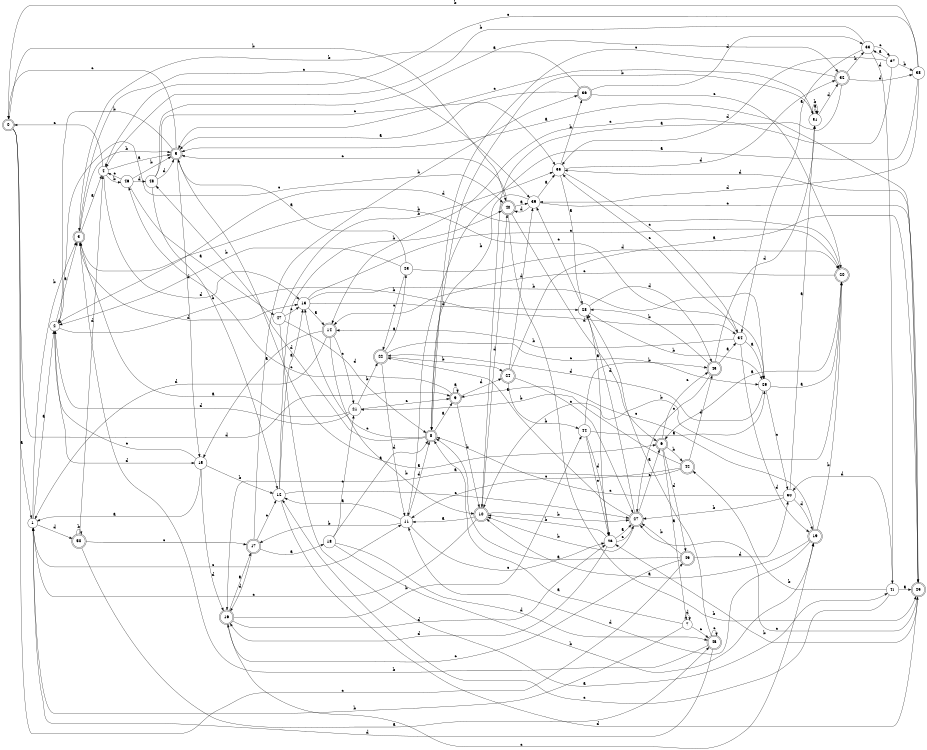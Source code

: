digraph n41_5 {
__start0 [label="" shape="none"];

rankdir=LR;
size="8,5";

s0 [style="rounded,filled", color="black", fillcolor="white" shape="doublecircle", label="0"];
s1 [style="filled", color="black", fillcolor="white" shape="circle", label="1"];
s2 [style="filled", color="black", fillcolor="white" shape="circle", label="2"];
s3 [style="rounded,filled", color="black", fillcolor="white" shape="doublecircle", label="3"];
s4 [style="filled", color="black", fillcolor="white" shape="circle", label="4"];
s5 [style="rounded,filled", color="black", fillcolor="white" shape="doublecircle", label="5"];
s6 [style="rounded,filled", color="black", fillcolor="white" shape="doublecircle", label="6"];
s7 [style="filled", color="black", fillcolor="white" shape="circle", label="7"];
s8 [style="rounded,filled", color="black", fillcolor="white" shape="doublecircle", label="8"];
s9 [style="rounded,filled", color="black", fillcolor="white" shape="doublecircle", label="9"];
s10 [style="rounded,filled", color="black", fillcolor="white" shape="doublecircle", label="10"];
s11 [style="filled", color="black", fillcolor="white" shape="circle", label="11"];
s12 [style="filled", color="black", fillcolor="white" shape="circle", label="12"];
s13 [style="filled", color="black", fillcolor="white" shape="circle", label="13"];
s14 [style="rounded,filled", color="black", fillcolor="white" shape="doublecircle", label="14"];
s15 [style="filled", color="black", fillcolor="white" shape="circle", label="15"];
s16 [style="rounded,filled", color="black", fillcolor="white" shape="doublecircle", label="16"];
s17 [style="rounded,filled", color="black", fillcolor="white" shape="doublecircle", label="17"];
s18 [style="filled", color="black", fillcolor="white" shape="circle", label="18"];
s19 [style="rounded,filled", color="black", fillcolor="white" shape="doublecircle", label="19"];
s20 [style="rounded,filled", color="black", fillcolor="white" shape="doublecircle", label="20"];
s21 [style="filled", color="black", fillcolor="white" shape="circle", label="21"];
s22 [style="rounded,filled", color="black", fillcolor="white" shape="doublecircle", label="22"];
s23 [style="filled", color="black", fillcolor="white" shape="circle", label="23"];
s24 [style="rounded,filled", color="black", fillcolor="white" shape="doublecircle", label="24"];
s25 [style="rounded,filled", color="black", fillcolor="white" shape="doublecircle", label="25"];
s26 [style="filled", color="black", fillcolor="white" shape="circle", label="26"];
s27 [style="rounded,filled", color="black", fillcolor="white" shape="doublecircle", label="27"];
s28 [style="filled", color="black", fillcolor="white" shape="circle", label="28"];
s29 [style="filled", color="black", fillcolor="white" shape="circle", label="29"];
s30 [style="filled", color="black", fillcolor="white" shape="circle", label="30"];
s31 [style="filled", color="black", fillcolor="white" shape="circle", label="31"];
s32 [style="rounded,filled", color="black", fillcolor="white" shape="doublecircle", label="32"];
s33 [style="filled", color="black", fillcolor="white" shape="circle", label="33"];
s34 [style="filled", color="black", fillcolor="white" shape="circle", label="34"];
s35 [style="filled", color="black", fillcolor="white" shape="circle", label="35"];
s36 [style="rounded,filled", color="black", fillcolor="white" shape="doublecircle", label="36"];
s37 [style="filled", color="black", fillcolor="white" shape="circle", label="37"];
s38 [style="filled", color="black", fillcolor="white" shape="circle", label="38"];
s39 [style="filled", color="black", fillcolor="white" shape="circle", label="39"];
s40 [style="rounded,filled", color="black", fillcolor="white" shape="doublecircle", label="40"];
s41 [style="filled", color="black", fillcolor="white" shape="circle", label="41"];
s42 [style="rounded,filled", color="black", fillcolor="white" shape="doublecircle", label="42"];
s43 [style="rounded,filled", color="black", fillcolor="white" shape="doublecircle", label="43"];
s44 [style="filled", color="black", fillcolor="white" shape="circle", label="44"];
s45 [style="rounded,filled", color="black", fillcolor="white" shape="doublecircle", label="45"];
s46 [style="filled", color="black", fillcolor="white" shape="circle", label="46"];
s47 [style="filled", color="black", fillcolor="white" shape="circle", label="47"];
s48 [style="filled", color="black", fillcolor="white" shape="circle", label="48"];
s49 [style="rounded,filled", color="black", fillcolor="white" shape="doublecircle", label="49"];
s50 [style="rounded,filled", color="black", fillcolor="white" shape="doublecircle", label="50"];
s0 -> s1 [label="a"];
s0 -> s40 [label="b"];
s0 -> s49 [label="c"];
s0 -> s9 [label="d"];
s1 -> s2 [label="a"];
s1 -> s3 [label="b"];
s1 -> s11 [label="c"];
s1 -> s50 [label="d"];
s2 -> s3 [label="a"];
s2 -> s34 [label="b"];
s2 -> s40 [label="c"];
s2 -> s15 [label="d"];
s3 -> s4 [label="a"];
s3 -> s5 [label="b"];
s3 -> s39 [label="c"];
s3 -> s13 [label="d"];
s4 -> s5 [label="a"];
s4 -> s46 [label="b"];
s4 -> s0 [label="c"];
s4 -> s13 [label="d"];
s5 -> s6 [label="a"];
s5 -> s2 [label="b"];
s5 -> s0 [label="c"];
s5 -> s15 [label="d"];
s6 -> s7 [label="a"];
s6 -> s42 [label="b"];
s6 -> s43 [label="c"];
s6 -> s49 [label="d"];
s7 -> s8 [label="a"];
s7 -> s1 [label="b"];
s7 -> s45 [label="c"];
s7 -> s7 [label="d"];
s8 -> s9 [label="a"];
s8 -> s31 [label="b"];
s8 -> s13 [label="c"];
s8 -> s48 [label="d"];
s9 -> s9 [label="a"];
s9 -> s10 [label="b"];
s9 -> s46 [label="c"];
s9 -> s24 [label="d"];
s10 -> s11 [label="a"];
s10 -> s27 [label="b"];
s10 -> s1 [label="c"];
s10 -> s40 [label="d"];
s11 -> s12 [label="a"];
s11 -> s17 [label="b"];
s11 -> s26 [label="c"];
s11 -> s8 [label="d"];
s12 -> s13 [label="a"];
s12 -> s40 [label="b"];
s12 -> s27 [label="c"];
s12 -> s25 [label="d"];
s13 -> s14 [label="a"];
s13 -> s29 [label="b"];
s13 -> s20 [label="c"];
s13 -> s28 [label="d"];
s14 -> s15 [label="a"];
s14 -> s10 [label="b"];
s14 -> s21 [label="c"];
s14 -> s1 [label="d"];
s15 -> s1 [label="a"];
s15 -> s12 [label="b"];
s15 -> s2 [label="c"];
s15 -> s16 [label="d"];
s16 -> s17 [label="a"];
s16 -> s44 [label="b"];
s16 -> s19 [label="c"];
s16 -> s26 [label="d"];
s17 -> s18 [label="a"];
s17 -> s36 [label="b"];
s17 -> s12 [label="c"];
s17 -> s16 [label="d"];
s18 -> s8 [label="a"];
s18 -> s19 [label="b"];
s18 -> s21 [label="c"];
s18 -> s45 [label="d"];
s19 -> s10 [label="a"];
s19 -> s20 [label="b"];
s19 -> s9 [label="c"];
s19 -> s11 [label="d"];
s20 -> s6 [label="a"];
s20 -> s10 [label="b"];
s20 -> s14 [label="c"];
s20 -> s2 [label="d"];
s21 -> s3 [label="a"];
s21 -> s22 [label="b"];
s21 -> s9 [label="c"];
s21 -> s2 [label="d"];
s22 -> s23 [label="a"];
s22 -> s24 [label="b"];
s22 -> s29 [label="c"];
s22 -> s11 [label="d"];
s23 -> s5 [label="a"];
s23 -> s2 [label="b"];
s23 -> s22 [label="c"];
s23 -> s20 [label="d"];
s24 -> s25 [label="a"];
s24 -> s44 [label="b"];
s24 -> s27 [label="c"];
s24 -> s39 [label="d"];
s25 -> s5 [label="a"];
s25 -> s26 [label="b"];
s25 -> s27 [label="c"];
s25 -> s35 [label="d"];
s26 -> s27 [label="a"];
s26 -> s10 [label="b"];
s26 -> s27 [label="c"];
s26 -> s16 [label="d"];
s27 -> s22 [label="a"];
s27 -> s10 [label="b"];
s27 -> s6 [label="c"];
s27 -> s28 [label="d"];
s28 -> s26 [label="a"];
s28 -> s29 [label="b"];
s28 -> s39 [label="c"];
s28 -> s43 [label="d"];
s29 -> s20 [label="a"];
s29 -> s3 [label="b"];
s29 -> s30 [label="c"];
s29 -> s22 [label="d"];
s30 -> s31 [label="a"];
s30 -> s27 [label="b"];
s30 -> s8 [label="c"];
s30 -> s19 [label="d"];
s31 -> s31 [label="a"];
s31 -> s31 [label="b"];
s31 -> s5 [label="c"];
s31 -> s32 [label="d"];
s32 -> s10 [label="a"];
s32 -> s33 [label="b"];
s32 -> s8 [label="c"];
s32 -> s38 [label="d"];
s33 -> s34 [label="a"];
s33 -> s4 [label="b"];
s33 -> s37 [label="c"];
s33 -> s41 [label="d"];
s34 -> s29 [label="a"];
s34 -> s14 [label="b"];
s34 -> s35 [label="c"];
s34 -> s19 [label="d"];
s35 -> s28 [label="a"];
s35 -> s36 [label="b"];
s35 -> s34 [label="c"];
s35 -> s32 [label="d"];
s36 -> s5 [label="a"];
s36 -> s3 [label="b"];
s36 -> s20 [label="c"];
s36 -> s33 [label="d"];
s37 -> s33 [label="a"];
s37 -> s38 [label="b"];
s37 -> s14 [label="c"];
s37 -> s35 [label="d"];
s38 -> s11 [label="a"];
s38 -> s0 [label="b"];
s38 -> s4 [label="c"];
s38 -> s39 [label="d"];
s39 -> s35 [label="a"];
s39 -> s8 [label="b"];
s39 -> s25 [label="c"];
s39 -> s40 [label="d"];
s40 -> s39 [label="a"];
s40 -> s25 [label="b"];
s40 -> s5 [label="c"];
s40 -> s6 [label="d"];
s41 -> s25 [label="a"];
s41 -> s42 [label="b"];
s41 -> s12 [label="c"];
s41 -> s30 [label="d"];
s42 -> s16 [label="a"];
s42 -> s21 [label="b"];
s42 -> s11 [label="c"];
s42 -> s43 [label="d"];
s43 -> s34 [label="a"];
s43 -> s28 [label="b"];
s43 -> s27 [label="c"];
s43 -> s31 [label="d"];
s44 -> s29 [label="a"];
s44 -> s43 [label="b"];
s44 -> s26 [label="c"];
s44 -> s26 [label="d"];
s45 -> s28 [label="a"];
s45 -> s3 [label="b"];
s45 -> s45 [label="c"];
s45 -> s1 [label="d"];
s46 -> s47 [label="a"];
s46 -> s5 [label="b"];
s46 -> s4 [label="c"];
s46 -> s48 [label="d"];
s47 -> s41 [label="a"];
s47 -> s35 [label="b"];
s47 -> s13 [label="c"];
s47 -> s8 [label="d"];
s48 -> s32 [label="a"];
s48 -> s12 [label="b"];
s48 -> s35 [label="c"];
s48 -> s5 [label="d"];
s49 -> s8 [label="a"];
s49 -> s27 [label="b"];
s49 -> s16 [label="c"];
s49 -> s30 [label="d"];
s50 -> s45 [label="a"];
s50 -> s50 [label="b"];
s50 -> s17 [label="c"];
s50 -> s4 [label="d"];

}